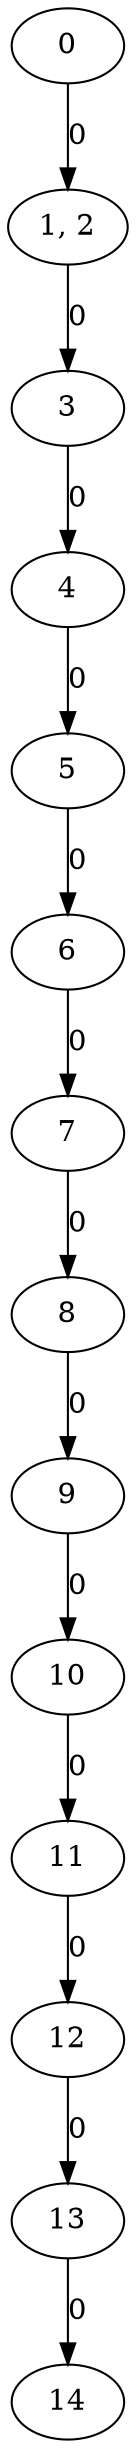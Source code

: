 digraph G{"1, 2"->"3"[label="0"];"3"->"4"[label="0"];"4"->"5"[label="0"];"5"->"6"[label="0"];"6"->"7"[label="0"];"7"->"8"[label="0"];"8"->"9"[label="0"];"9"->"10"[label="0"];"10"->"11"[label="0"];"11"->"12"[label="0"];"12"->"13"[label="0"];"13"->"14"[label="0"];"0"->"1, 2"[label="0"];}
